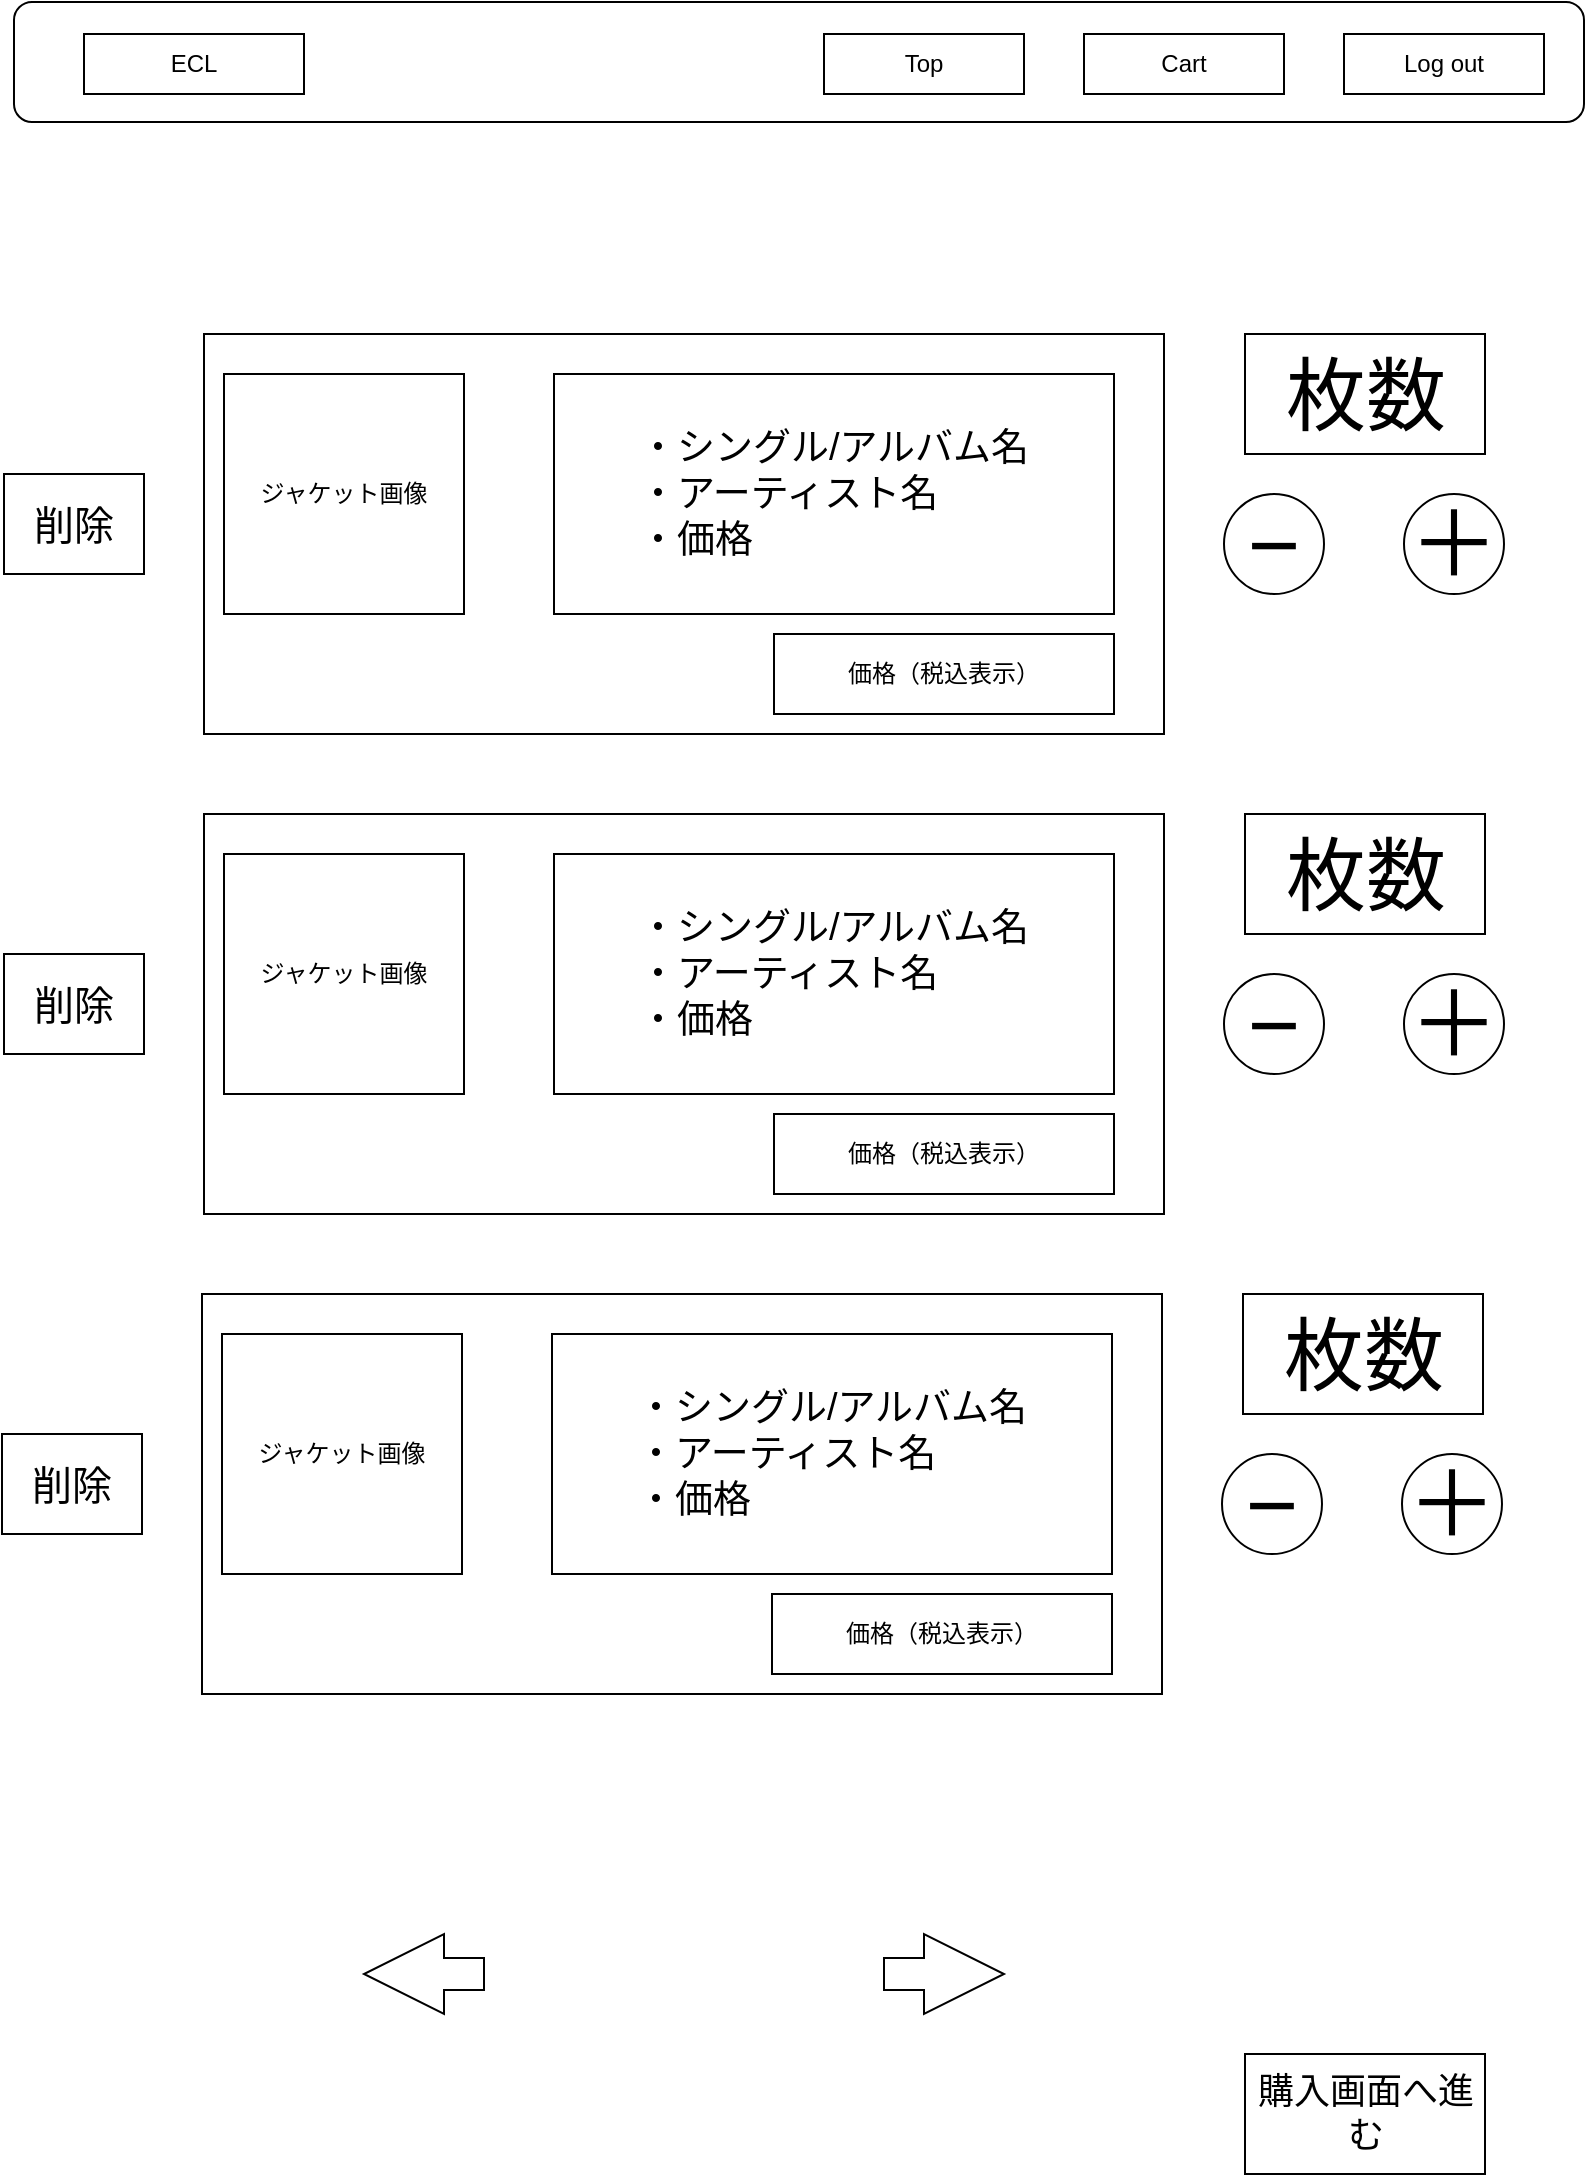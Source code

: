 <mxfile version="10.8.5" type="github"><diagram id="b_a5FLANEXnadzl6RtTa" name="ページ1"><mxGraphModel dx="918" dy="616" grid="1" gridSize="10" guides="1" tooltips="1" connect="1" arrows="1" fold="1" page="1" pageScale="1" pageWidth="827" pageHeight="1169" math="0" shadow="0"><root><mxCell id="0"/><mxCell id="1" parent="0"/><mxCell id="b4vaj3zrwmeEZD_nuvJ0-1" value="・シングル/アルバム名&lt;br&gt;・アーティスト名&lt;br&gt;・価格&lt;br&gt;" style="rounded=0;whiteSpace=wrap;html=1;" parent="1" vertex="1"><mxGeometry x="120" y="200" width="480" height="200" as="geometry"/></mxCell><mxCell id="b4vaj3zrwmeEZD_nuvJ0-5" value="ジャケット画像" style="whiteSpace=wrap;html=1;aspect=fixed;" parent="1" vertex="1"><mxGeometry x="130" y="220" width="120" height="120" as="geometry"/></mxCell><mxCell id="b4vaj3zrwmeEZD_nuvJ0-17" value="&lt;font style=&quot;font-size: 40px&quot;&gt;枚数&lt;/font&gt;" style="rounded=0;whiteSpace=wrap;html=1;" parent="1" vertex="1"><mxGeometry x="640.5" y="200" width="120" height="60" as="geometry"/></mxCell><mxCell id="b4vaj3zrwmeEZD_nuvJ0-18" value="&lt;div style=&quot;text-align: left ; font-size: 19px&quot;&gt;&lt;span&gt;&lt;font style=&quot;font-size: 19px&quot;&gt;・シングル/アルバム名&lt;/font&gt;&lt;/span&gt;&lt;/div&gt;&lt;div style=&quot;text-align: left ; font-size: 19px&quot;&gt;&lt;span&gt;&lt;font style=&quot;font-size: 19px&quot;&gt;・アーティスト名&lt;/font&gt;&lt;/span&gt;&lt;/div&gt;&lt;div style=&quot;text-align: left ; font-size: 19px&quot;&gt;&lt;span&gt;&lt;font style=&quot;font-size: 19px&quot;&gt;・価格&lt;/font&gt;&lt;/span&gt;&lt;/div&gt;" style="rounded=0;whiteSpace=wrap;html=1;" parent="1" vertex="1"><mxGeometry x="295" y="220" width="280" height="120" as="geometry"/></mxCell><mxCell id="b4vaj3zrwmeEZD_nuvJ0-19" value="価格（税込表示）" style="rounded=0;whiteSpace=wrap;html=1;" parent="1" vertex="1"><mxGeometry x="405" y="350" width="170" height="40" as="geometry"/></mxCell><mxCell id="b4vaj3zrwmeEZD_nuvJ0-20" value="&lt;font style=&quot;font-size: 45px&quot;&gt;−&lt;/font&gt;" style="ellipse;whiteSpace=wrap;html=1;aspect=fixed;" parent="1" vertex="1"><mxGeometry x="630" y="280" width="50" height="50" as="geometry"/></mxCell><mxCell id="b4vaj3zrwmeEZD_nuvJ0-21" value="&lt;span style=&quot;font-size: 45px&quot;&gt;＋&lt;/span&gt;" style="ellipse;whiteSpace=wrap;html=1;aspect=fixed;" parent="1" vertex="1"><mxGeometry x="720" y="280" width="50" height="50" as="geometry"/></mxCell><mxCell id="b4vaj3zrwmeEZD_nuvJ0-22" value="&lt;font style=&quot;font-size: 20px&quot;&gt;削除&lt;/font&gt;" style="rounded=0;whiteSpace=wrap;html=1;" parent="1" vertex="1"><mxGeometry x="20" y="270" width="70" height="50" as="geometry"/></mxCell><mxCell id="b4vaj3zrwmeEZD_nuvJ0-23" value="・シングル/アルバム名&lt;br&gt;・アーティスト名&lt;br&gt;・価格&lt;br&gt;" style="rounded=0;whiteSpace=wrap;html=1;" parent="1" vertex="1"><mxGeometry x="120" y="440" width="480" height="200" as="geometry"/></mxCell><mxCell id="b4vaj3zrwmeEZD_nuvJ0-24" value="ジャケット画像" style="whiteSpace=wrap;html=1;aspect=fixed;" parent="1" vertex="1"><mxGeometry x="130" y="460" width="120" height="120" as="geometry"/></mxCell><mxCell id="b4vaj3zrwmeEZD_nuvJ0-25" value="&lt;font style=&quot;font-size: 40px&quot;&gt;枚数&lt;/font&gt;" style="rounded=0;whiteSpace=wrap;html=1;" parent="1" vertex="1"><mxGeometry x="640.5" y="440" width="120" height="60" as="geometry"/></mxCell><mxCell id="b4vaj3zrwmeEZD_nuvJ0-26" value="&lt;div style=&quot;text-align: left ; font-size: 19px&quot;&gt;&lt;span&gt;&lt;font style=&quot;font-size: 19px&quot;&gt;・シングル/アルバム名&lt;/font&gt;&lt;/span&gt;&lt;/div&gt;&lt;div style=&quot;text-align: left ; font-size: 19px&quot;&gt;&lt;span&gt;&lt;font style=&quot;font-size: 19px&quot;&gt;・アーティスト名&lt;/font&gt;&lt;/span&gt;&lt;/div&gt;&lt;div style=&quot;text-align: left ; font-size: 19px&quot;&gt;&lt;span&gt;&lt;font style=&quot;font-size: 19px&quot;&gt;・価格&lt;/font&gt;&lt;/span&gt;&lt;/div&gt;" style="rounded=0;whiteSpace=wrap;html=1;" parent="1" vertex="1"><mxGeometry x="295" y="460" width="280" height="120" as="geometry"/></mxCell><mxCell id="b4vaj3zrwmeEZD_nuvJ0-27" value="価格（税込表示）" style="rounded=0;whiteSpace=wrap;html=1;" parent="1" vertex="1"><mxGeometry x="405" y="590" width="170" height="40" as="geometry"/></mxCell><mxCell id="b4vaj3zrwmeEZD_nuvJ0-28" value="&lt;font style=&quot;font-size: 45px&quot;&gt;−&lt;/font&gt;" style="ellipse;whiteSpace=wrap;html=1;aspect=fixed;" parent="1" vertex="1"><mxGeometry x="630" y="520" width="50" height="50" as="geometry"/></mxCell><mxCell id="b4vaj3zrwmeEZD_nuvJ0-29" value="&lt;span style=&quot;font-size: 45px&quot;&gt;＋&lt;/span&gt;" style="ellipse;whiteSpace=wrap;html=1;aspect=fixed;" parent="1" vertex="1"><mxGeometry x="720" y="520" width="50" height="50" as="geometry"/></mxCell><mxCell id="b4vaj3zrwmeEZD_nuvJ0-30" value="&lt;font style=&quot;font-size: 20px&quot;&gt;削除&lt;/font&gt;" style="rounded=0;whiteSpace=wrap;html=1;" parent="1" vertex="1"><mxGeometry x="20" y="510" width="70" height="50" as="geometry"/></mxCell><mxCell id="b4vaj3zrwmeEZD_nuvJ0-31" value="・シングル/アルバム名&lt;br&gt;・アーティスト名&lt;br&gt;・価格&lt;br&gt;" style="rounded=0;whiteSpace=wrap;html=1;" parent="1" vertex="1"><mxGeometry x="119" y="680" width="480" height="200" as="geometry"/></mxCell><mxCell id="b4vaj3zrwmeEZD_nuvJ0-32" value="ジャケット画像" style="whiteSpace=wrap;html=1;aspect=fixed;" parent="1" vertex="1"><mxGeometry x="129" y="700" width="120" height="120" as="geometry"/></mxCell><mxCell id="b4vaj3zrwmeEZD_nuvJ0-33" value="&lt;font style=&quot;font-size: 40px&quot;&gt;枚数&lt;/font&gt;" style="rounded=0;whiteSpace=wrap;html=1;" parent="1" vertex="1"><mxGeometry x="639.5" y="680" width="120" height="60" as="geometry"/></mxCell><mxCell id="b4vaj3zrwmeEZD_nuvJ0-34" value="&lt;div style=&quot;text-align: left ; font-size: 19px&quot;&gt;&lt;span&gt;&lt;font style=&quot;font-size: 19px&quot;&gt;・シングル/アルバム名&lt;/font&gt;&lt;/span&gt;&lt;/div&gt;&lt;div style=&quot;text-align: left ; font-size: 19px&quot;&gt;&lt;span&gt;&lt;font style=&quot;font-size: 19px&quot;&gt;・アーティスト名&lt;/font&gt;&lt;/span&gt;&lt;/div&gt;&lt;div style=&quot;text-align: left ; font-size: 19px&quot;&gt;&lt;span&gt;&lt;font style=&quot;font-size: 19px&quot;&gt;・価格&lt;/font&gt;&lt;/span&gt;&lt;/div&gt;" style="rounded=0;whiteSpace=wrap;html=1;" parent="1" vertex="1"><mxGeometry x="294" y="700" width="280" height="120" as="geometry"/></mxCell><mxCell id="b4vaj3zrwmeEZD_nuvJ0-35" value="価格（税込表示）" style="rounded=0;whiteSpace=wrap;html=1;" parent="1" vertex="1"><mxGeometry x="404" y="830" width="170" height="40" as="geometry"/></mxCell><mxCell id="b4vaj3zrwmeEZD_nuvJ0-36" value="&lt;font style=&quot;font-size: 45px&quot;&gt;−&lt;/font&gt;" style="ellipse;whiteSpace=wrap;html=1;aspect=fixed;" parent="1" vertex="1"><mxGeometry x="629" y="760" width="50" height="50" as="geometry"/></mxCell><mxCell id="b4vaj3zrwmeEZD_nuvJ0-37" value="&lt;span style=&quot;font-size: 45px&quot;&gt;＋&lt;/span&gt;" style="ellipse;whiteSpace=wrap;html=1;aspect=fixed;" parent="1" vertex="1"><mxGeometry x="719" y="760" width="50" height="50" as="geometry"/></mxCell><mxCell id="b4vaj3zrwmeEZD_nuvJ0-38" value="&lt;font style=&quot;font-size: 20px&quot;&gt;削除&lt;/font&gt;" style="rounded=0;whiteSpace=wrap;html=1;" parent="1" vertex="1"><mxGeometry x="19" y="750" width="70" height="50" as="geometry"/></mxCell><mxCell id="b4vaj3zrwmeEZD_nuvJ0-39" value="" style="html=1;shadow=0;dashed=0;align=center;verticalAlign=middle;shape=mxgraph.arrows2.arrow;dy=0.6;dx=40;notch=0;" parent="1" vertex="1"><mxGeometry x="460" y="1000" width="60" height="40" as="geometry"/></mxCell><mxCell id="b4vaj3zrwmeEZD_nuvJ0-40" value="" style="html=1;shadow=0;dashed=0;align=center;verticalAlign=middle;shape=mxgraph.arrows2.arrow;dy=0.6;dx=40;notch=0;rotation=180;" parent="1" vertex="1"><mxGeometry x="200" y="1000" width="60" height="40" as="geometry"/></mxCell><mxCell id="b4vaj3zrwmeEZD_nuvJ0-42" value="" style="rounded=1;whiteSpace=wrap;html=1;" parent="1" vertex="1"><mxGeometry x="25" y="34" width="785" height="60" as="geometry"/></mxCell><mxCell id="b4vaj3zrwmeEZD_nuvJ0-43" value="ECL" style="rounded=0;whiteSpace=wrap;html=1;" parent="1" vertex="1"><mxGeometry x="60" y="50" width="110" height="30" as="geometry"/></mxCell><mxCell id="b4vaj3zrwmeEZD_nuvJ0-44" value="Top" style="rounded=0;whiteSpace=wrap;html=1;" parent="1" vertex="1"><mxGeometry x="430" y="50" width="100" height="30" as="geometry"/></mxCell><mxCell id="b4vaj3zrwmeEZD_nuvJ0-45" value="Cart" style="rounded=0;whiteSpace=wrap;html=1;" parent="1" vertex="1"><mxGeometry x="560" y="50" width="100" height="30" as="geometry"/></mxCell><mxCell id="b4vaj3zrwmeEZD_nuvJ0-46" value="Log out" style="rounded=0;whiteSpace=wrap;html=1;" parent="1" vertex="1"><mxGeometry x="690" y="50" width="100" height="30" as="geometry"/></mxCell><mxCell id="LoZixWiH00ROnDq1IEZ5-1" value="&lt;font style=&quot;font-size: 18px&quot;&gt;購入画面へ進む&lt;/font&gt;" style="rounded=0;whiteSpace=wrap;html=1;" vertex="1" parent="1"><mxGeometry x="640.5" y="1060" width="120" height="60" as="geometry"/></mxCell></root></mxGraphModel></diagram></mxfile>